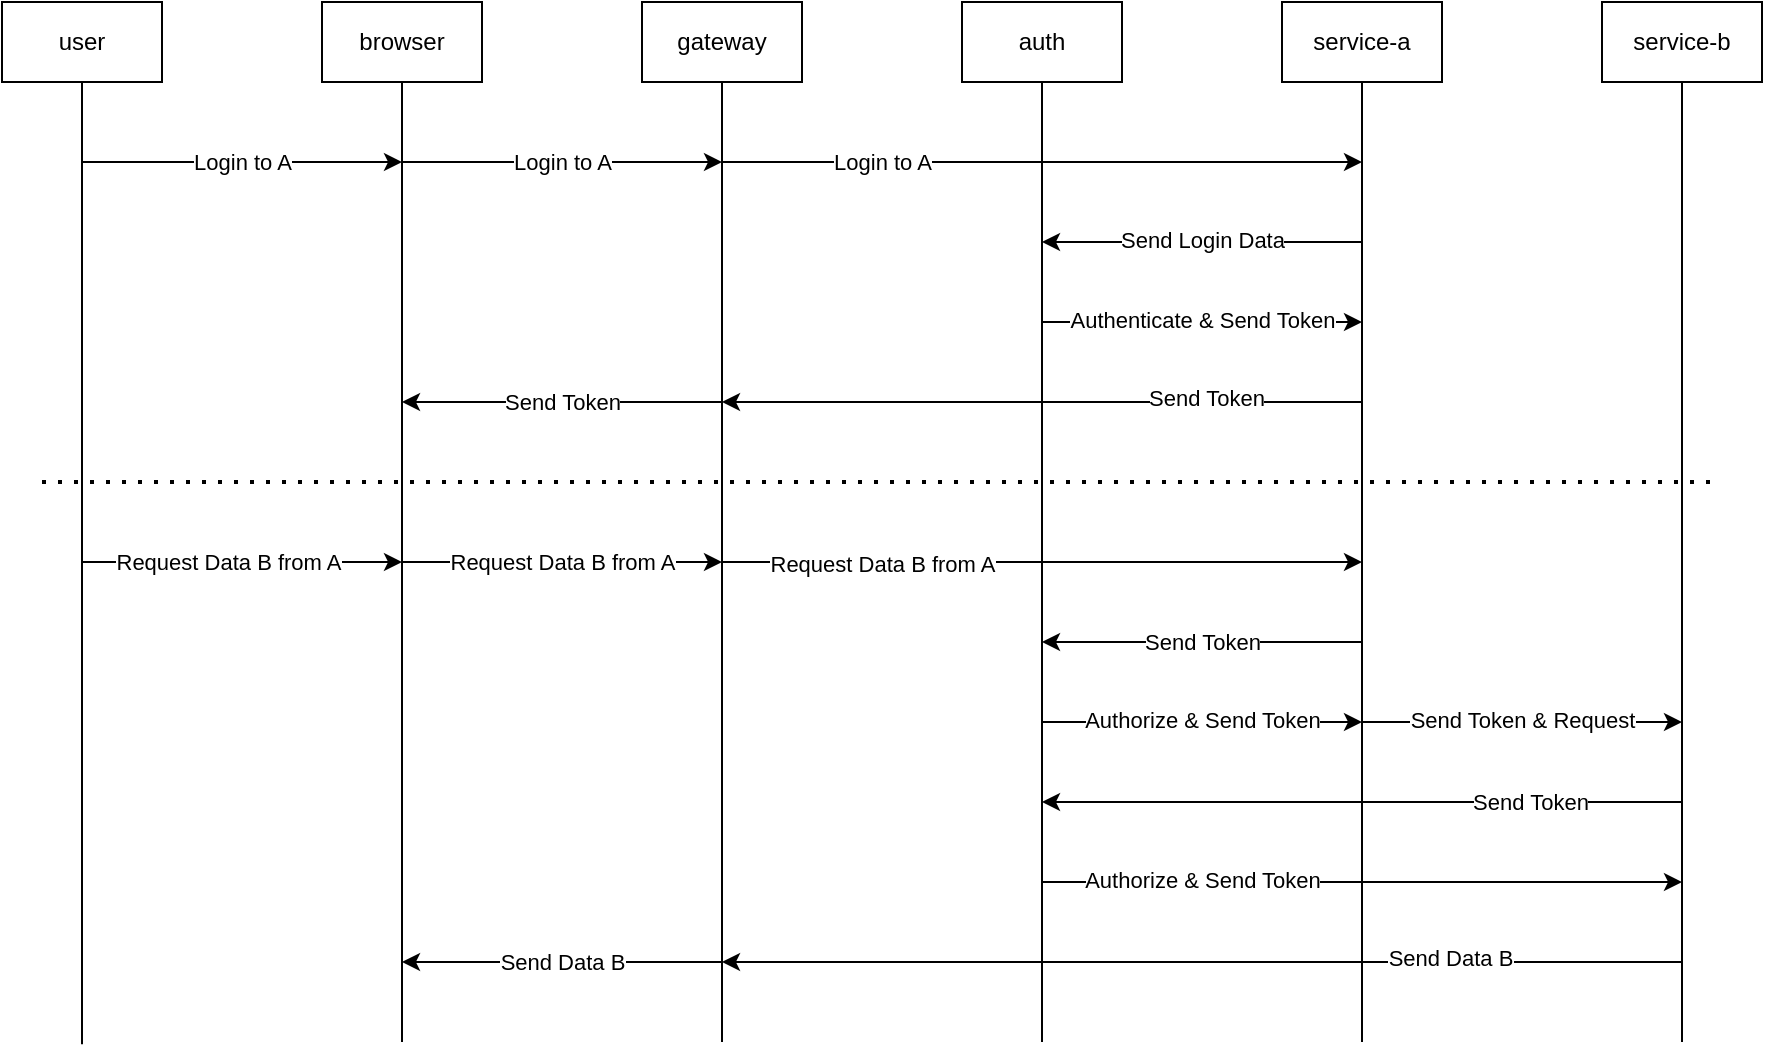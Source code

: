 <mxfile version="18.0.7" type="device" pages="2"><diagram id="MG3Sf8B4zYp-nJil35pv" name="sequence"><mxGraphModel dx="1293" dy="679" grid="1" gridSize="10" guides="1" tooltips="1" connect="1" arrows="1" fold="1" page="1" pageScale="1" pageWidth="850" pageHeight="1100" math="0" shadow="0"><root><mxCell id="0"/><mxCell id="1" parent="0"/><mxCell id="ORLqyrvSzpkLUZMvRtKj-1" value="user" style="rounded=0;whiteSpace=wrap;html=1;" vertex="1" parent="1"><mxGeometry y="120" width="80" height="40" as="geometry"/></mxCell><mxCell id="ORLqyrvSzpkLUZMvRtKj-2" value="browser" style="rounded=0;whiteSpace=wrap;html=1;" vertex="1" parent="1"><mxGeometry x="160" y="120" width="80" height="40" as="geometry"/></mxCell><mxCell id="ORLqyrvSzpkLUZMvRtKj-3" value="gateway" style="rounded=0;whiteSpace=wrap;html=1;" vertex="1" parent="1"><mxGeometry x="320" y="120" width="80" height="40" as="geometry"/></mxCell><mxCell id="ORLqyrvSzpkLUZMvRtKj-4" value="service-a" style="rounded=0;whiteSpace=wrap;html=1;" vertex="1" parent="1"><mxGeometry x="640" y="120" width="80" height="40" as="geometry"/></mxCell><mxCell id="ORLqyrvSzpkLUZMvRtKj-5" value="auth" style="rounded=0;whiteSpace=wrap;html=1;" vertex="1" parent="1"><mxGeometry x="480" y="120" width="80" height="40" as="geometry"/></mxCell><mxCell id="ORLqyrvSzpkLUZMvRtKj-6" value="service-b" style="rounded=0;whiteSpace=wrap;html=1;" vertex="1" parent="1"><mxGeometry x="800" y="120" width="80" height="40" as="geometry"/></mxCell><mxCell id="ORLqyrvSzpkLUZMvRtKj-8" value="" style="endArrow=none;html=1;rounded=0;entryX=0.5;entryY=1;entryDx=0;entryDy=0;" edge="1" parent="1" target="ORLqyrvSzpkLUZMvRtKj-1"><mxGeometry width="50" height="50" relative="1" as="geometry"><mxPoint x="40" y="641.176" as="sourcePoint"/><mxPoint x="450" y="390" as="targetPoint"/></mxGeometry></mxCell><mxCell id="ORLqyrvSzpkLUZMvRtKj-9" value="" style="endArrow=none;html=1;rounded=0;entryX=0.5;entryY=1;entryDx=0;entryDy=0;" edge="1" parent="1" target="ORLqyrvSzpkLUZMvRtKj-2"><mxGeometry width="50" height="50" relative="1" as="geometry"><mxPoint x="200" y="640" as="sourcePoint"/><mxPoint x="230" y="180" as="targetPoint"/></mxGeometry></mxCell><mxCell id="ORLqyrvSzpkLUZMvRtKj-10" value="" style="endArrow=none;html=1;rounded=0;entryX=0.5;entryY=1;entryDx=0;entryDy=0;" edge="1" parent="1" target="ORLqyrvSzpkLUZMvRtKj-3"><mxGeometry width="50" height="50" relative="1" as="geometry"><mxPoint x="360" y="640" as="sourcePoint"/><mxPoint x="390" y="170" as="targetPoint"/></mxGeometry></mxCell><mxCell id="ORLqyrvSzpkLUZMvRtKj-11" value="" style="endArrow=none;html=1;rounded=0;entryX=0.5;entryY=1;entryDx=0;entryDy=0;" edge="1" parent="1" target="ORLqyrvSzpkLUZMvRtKj-5"><mxGeometry width="50" height="50" relative="1" as="geometry"><mxPoint x="520" y="640" as="sourcePoint"/><mxPoint x="580" y="190" as="targetPoint"/></mxGeometry></mxCell><mxCell id="ORLqyrvSzpkLUZMvRtKj-12" value="" style="endArrow=none;html=1;rounded=0;entryX=0.5;entryY=1;entryDx=0;entryDy=0;" edge="1" parent="1" target="ORLqyrvSzpkLUZMvRtKj-4"><mxGeometry width="50" height="50" relative="1" as="geometry"><mxPoint x="680" y="640" as="sourcePoint"/><mxPoint x="720" y="200" as="targetPoint"/></mxGeometry></mxCell><mxCell id="ORLqyrvSzpkLUZMvRtKj-13" value="" style="endArrow=none;html=1;rounded=0;entryX=0.5;entryY=1;entryDx=0;entryDy=0;" edge="1" parent="1" target="ORLqyrvSzpkLUZMvRtKj-6"><mxGeometry width="50" height="50" relative="1" as="geometry"><mxPoint x="840" y="640" as="sourcePoint"/><mxPoint x="790" y="200" as="targetPoint"/></mxGeometry></mxCell><mxCell id="ORLqyrvSzpkLUZMvRtKj-14" value="" style="endArrow=classic;html=1;rounded=0;" edge="1" parent="1"><mxGeometry width="50" height="50" relative="1" as="geometry"><mxPoint x="200" y="200" as="sourcePoint"/><mxPoint x="360" y="200" as="targetPoint"/></mxGeometry></mxCell><mxCell id="ORLqyrvSzpkLUZMvRtKj-15" value="Login to A" style="edgeLabel;html=1;align=center;verticalAlign=middle;resizable=0;points=[];" vertex="1" connectable="0" parent="ORLqyrvSzpkLUZMvRtKj-14"><mxGeometry x="0.138" relative="1" as="geometry"><mxPoint x="-11" as="offset"/></mxGeometry></mxCell><mxCell id="ORLqyrvSzpkLUZMvRtKj-16" value="" style="endArrow=classic;html=1;rounded=0;" edge="1" parent="1"><mxGeometry width="50" height="50" relative="1" as="geometry"><mxPoint x="360" y="200" as="sourcePoint"/><mxPoint x="680" y="200" as="targetPoint"/></mxGeometry></mxCell><mxCell id="ORLqyrvSzpkLUZMvRtKj-18" value="Login to A" style="edgeLabel;html=1;align=center;verticalAlign=middle;resizable=0;points=[];" vertex="1" connectable="0" parent="ORLqyrvSzpkLUZMvRtKj-16"><mxGeometry x="-0.718" relative="1" as="geometry"><mxPoint x="35" as="offset"/></mxGeometry></mxCell><mxCell id="ORLqyrvSzpkLUZMvRtKj-19" value="" style="endArrow=classic;html=1;rounded=0;" edge="1" parent="1"><mxGeometry width="50" height="50" relative="1" as="geometry"><mxPoint x="680" y="240" as="sourcePoint"/><mxPoint x="520" y="240" as="targetPoint"/></mxGeometry></mxCell><mxCell id="ORLqyrvSzpkLUZMvRtKj-20" value="Send Login Data" style="edgeLabel;html=1;align=center;verticalAlign=middle;resizable=0;points=[];" vertex="1" connectable="0" parent="ORLqyrvSzpkLUZMvRtKj-19"><mxGeometry x="-0.175" y="-1" relative="1" as="geometry"><mxPoint x="-14" as="offset"/></mxGeometry></mxCell><mxCell id="ORLqyrvSzpkLUZMvRtKj-21" value="" style="endArrow=classic;html=1;rounded=0;" edge="1" parent="1"><mxGeometry width="50" height="50" relative="1" as="geometry"><mxPoint x="520" y="280" as="sourcePoint"/><mxPoint x="680" y="280" as="targetPoint"/></mxGeometry></mxCell><mxCell id="ORLqyrvSzpkLUZMvRtKj-22" value="Authenticate &amp;amp; Send Token" style="edgeLabel;html=1;align=center;verticalAlign=middle;resizable=0;points=[];" vertex="1" connectable="0" parent="ORLqyrvSzpkLUZMvRtKj-21"><mxGeometry x="-0.112" y="1" relative="1" as="geometry"><mxPoint x="9" as="offset"/></mxGeometry></mxCell><mxCell id="ORLqyrvSzpkLUZMvRtKj-23" value="" style="endArrow=classic;html=1;rounded=0;" edge="1" parent="1"><mxGeometry width="50" height="50" relative="1" as="geometry"><mxPoint x="680" y="320" as="sourcePoint"/><mxPoint x="360" y="320" as="targetPoint"/></mxGeometry></mxCell><mxCell id="ORLqyrvSzpkLUZMvRtKj-24" value="Send Token" style="edgeLabel;html=1;align=center;verticalAlign=middle;resizable=0;points=[];" vertex="1" connectable="0" parent="ORLqyrvSzpkLUZMvRtKj-23"><mxGeometry x="-0.514" y="-2" relative="1" as="geometry"><mxPoint as="offset"/></mxGeometry></mxCell><mxCell id="ORLqyrvSzpkLUZMvRtKj-25" value="" style="endArrow=classic;html=1;rounded=0;" edge="1" parent="1"><mxGeometry width="50" height="50" relative="1" as="geometry"><mxPoint x="360" y="320" as="sourcePoint"/><mxPoint x="200" y="320" as="targetPoint"/></mxGeometry></mxCell><mxCell id="ORLqyrvSzpkLUZMvRtKj-26" value="Send Token" style="edgeLabel;html=1;align=center;verticalAlign=middle;resizable=0;points=[];" vertex="1" connectable="0" parent="ORLqyrvSzpkLUZMvRtKj-25"><mxGeometry x="-0.123" relative="1" as="geometry"><mxPoint x="-10" as="offset"/></mxGeometry></mxCell><mxCell id="ORLqyrvSzpkLUZMvRtKj-27" value="" style="endArrow=classic;html=1;rounded=0;" edge="1" parent="1"><mxGeometry width="50" height="50" relative="1" as="geometry"><mxPoint x="40" y="200" as="sourcePoint"/><mxPoint x="200" y="200" as="targetPoint"/></mxGeometry></mxCell><mxCell id="ORLqyrvSzpkLUZMvRtKj-29" value="Login to A" style="edgeLabel;html=1;align=center;verticalAlign=middle;resizable=0;points=[];" vertex="1" connectable="0" parent="ORLqyrvSzpkLUZMvRtKj-27"><mxGeometry x="-0.09" relative="1" as="geometry"><mxPoint x="7" as="offset"/></mxGeometry></mxCell><mxCell id="ORLqyrvSzpkLUZMvRtKj-30" value="" style="endArrow=classic;html=1;rounded=0;" edge="1" parent="1"><mxGeometry width="50" height="50" relative="1" as="geometry"><mxPoint x="40" y="400" as="sourcePoint"/><mxPoint x="200" y="400" as="targetPoint"/></mxGeometry></mxCell><mxCell id="ORLqyrvSzpkLUZMvRtKj-34" value="Request Data B from A" style="edgeLabel;html=1;align=center;verticalAlign=middle;resizable=0;points=[];" vertex="1" connectable="0" parent="ORLqyrvSzpkLUZMvRtKj-30"><mxGeometry x="-0.09" relative="1" as="geometry"><mxPoint as="offset"/></mxGeometry></mxCell><mxCell id="ORLqyrvSzpkLUZMvRtKj-32" value="" style="endArrow=classic;html=1;rounded=0;" edge="1" parent="1"><mxGeometry width="50" height="50" relative="1" as="geometry"><mxPoint x="200" y="400" as="sourcePoint"/><mxPoint x="360" y="400" as="targetPoint"/></mxGeometry></mxCell><mxCell id="ORLqyrvSzpkLUZMvRtKj-35" value="Request Data B from A" style="edgeLabel;html=1;align=center;verticalAlign=middle;resizable=0;points=[];" vertex="1" connectable="0" parent="ORLqyrvSzpkLUZMvRtKj-32"><mxGeometry x="0.102" relative="1" as="geometry"><mxPoint x="-8" as="offset"/></mxGeometry></mxCell><mxCell id="ORLqyrvSzpkLUZMvRtKj-33" value="" style="endArrow=classic;html=1;rounded=0;" edge="1" parent="1"><mxGeometry width="50" height="50" relative="1" as="geometry"><mxPoint x="360" y="400" as="sourcePoint"/><mxPoint x="680" y="400" as="targetPoint"/></mxGeometry></mxCell><mxCell id="ORLqyrvSzpkLUZMvRtKj-36" value="Request Data B from A" style="edgeLabel;html=1;align=center;verticalAlign=middle;resizable=0;points=[];" vertex="1" connectable="0" parent="ORLqyrvSzpkLUZMvRtKj-33"><mxGeometry x="-0.541" y="-1" relative="1" as="geometry"><mxPoint x="6" as="offset"/></mxGeometry></mxCell><mxCell id="ORLqyrvSzpkLUZMvRtKj-37" value="" style="endArrow=classic;html=1;rounded=0;" edge="1" parent="1"><mxGeometry width="50" height="50" relative="1" as="geometry"><mxPoint x="680" y="440" as="sourcePoint"/><mxPoint x="520" y="440" as="targetPoint"/></mxGeometry></mxCell><mxCell id="ORLqyrvSzpkLUZMvRtKj-38" value="Send Token" style="edgeLabel;html=1;align=center;verticalAlign=middle;resizable=0;points=[];" vertex="1" connectable="0" parent="ORLqyrvSzpkLUZMvRtKj-37"><mxGeometry x="0.09" relative="1" as="geometry"><mxPoint x="7" as="offset"/></mxGeometry></mxCell><mxCell id="ORLqyrvSzpkLUZMvRtKj-39" value="" style="endArrow=classic;html=1;rounded=0;" edge="1" parent="1"><mxGeometry width="50" height="50" relative="1" as="geometry"><mxPoint x="520" y="480" as="sourcePoint"/><mxPoint x="680" y="480" as="targetPoint"/></mxGeometry></mxCell><mxCell id="ORLqyrvSzpkLUZMvRtKj-40" value="Authorize &amp;amp; Send Token" style="edgeLabel;html=1;align=center;verticalAlign=middle;resizable=0;points=[];" vertex="1" connectable="0" parent="ORLqyrvSzpkLUZMvRtKj-39"><mxGeometry x="-0.112" y="1" relative="1" as="geometry"><mxPoint x="9" as="offset"/></mxGeometry></mxCell><mxCell id="ORLqyrvSzpkLUZMvRtKj-41" value="" style="endArrow=classic;html=1;rounded=0;" edge="1" parent="1"><mxGeometry width="50" height="50" relative="1" as="geometry"><mxPoint x="680" y="480" as="sourcePoint"/><mxPoint x="840" y="480" as="targetPoint"/></mxGeometry></mxCell><mxCell id="ORLqyrvSzpkLUZMvRtKj-42" value="Send Token &amp;amp; Request" style="edgeLabel;html=1;align=center;verticalAlign=middle;resizable=0;points=[];" vertex="1" connectable="0" parent="ORLqyrvSzpkLUZMvRtKj-41"><mxGeometry x="-0.112" y="1" relative="1" as="geometry"><mxPoint x="9" as="offset"/></mxGeometry></mxCell><mxCell id="ORLqyrvSzpkLUZMvRtKj-43" value="" style="endArrow=classic;html=1;rounded=0;" edge="1" parent="1"><mxGeometry width="50" height="50" relative="1" as="geometry"><mxPoint x="840" y="520" as="sourcePoint"/><mxPoint x="520" y="520" as="targetPoint"/></mxGeometry></mxCell><mxCell id="ORLqyrvSzpkLUZMvRtKj-44" value="Send Token" style="edgeLabel;html=1;align=center;verticalAlign=middle;resizable=0;points=[];" vertex="1" connectable="0" parent="ORLqyrvSzpkLUZMvRtKj-43"><mxGeometry x="-0.525" relative="1" as="geometry"><mxPoint as="offset"/></mxGeometry></mxCell><mxCell id="ORLqyrvSzpkLUZMvRtKj-45" value="" style="endArrow=classic;html=1;rounded=0;" edge="1" parent="1"><mxGeometry width="50" height="50" relative="1" as="geometry"><mxPoint x="520" y="560" as="sourcePoint"/><mxPoint x="840" y="560" as="targetPoint"/></mxGeometry></mxCell><mxCell id="ORLqyrvSzpkLUZMvRtKj-46" value="Authorize &amp;amp; Send Token" style="edgeLabel;html=1;align=center;verticalAlign=middle;resizable=0;points=[];" vertex="1" connectable="0" parent="ORLqyrvSzpkLUZMvRtKj-45"><mxGeometry x="-0.112" y="1" relative="1" as="geometry"><mxPoint x="-62" as="offset"/></mxGeometry></mxCell><mxCell id="ORLqyrvSzpkLUZMvRtKj-47" value="" style="endArrow=classic;html=1;rounded=0;" edge="1" parent="1"><mxGeometry width="50" height="50" relative="1" as="geometry"><mxPoint x="840" y="600" as="sourcePoint"/><mxPoint x="360" y="600" as="targetPoint"/></mxGeometry></mxCell><mxCell id="ORLqyrvSzpkLUZMvRtKj-48" value="Send Data B" style="edgeLabel;html=1;align=center;verticalAlign=middle;resizable=0;points=[];" vertex="1" connectable="0" parent="ORLqyrvSzpkLUZMvRtKj-47"><mxGeometry x="-0.514" y="-2" relative="1" as="geometry"><mxPoint as="offset"/></mxGeometry></mxCell><mxCell id="ORLqyrvSzpkLUZMvRtKj-49" value="" style="endArrow=classic;html=1;rounded=0;" edge="1" parent="1"><mxGeometry width="50" height="50" relative="1" as="geometry"><mxPoint x="360" y="600" as="sourcePoint"/><mxPoint x="200" y="600" as="targetPoint"/></mxGeometry></mxCell><mxCell id="ORLqyrvSzpkLUZMvRtKj-50" value="Send Data B" style="edgeLabel;html=1;align=center;verticalAlign=middle;resizable=0;points=[];" vertex="1" connectable="0" parent="ORLqyrvSzpkLUZMvRtKj-49"><mxGeometry x="-0.123" relative="1" as="geometry"><mxPoint x="-10" as="offset"/></mxGeometry></mxCell><mxCell id="ORLqyrvSzpkLUZMvRtKj-51" value="" style="endArrow=none;dashed=1;html=1;dashPattern=1 3;strokeWidth=2;rounded=0;" edge="1" parent="1"><mxGeometry width="50" height="50" relative="1" as="geometry"><mxPoint x="20" y="360" as="sourcePoint"/><mxPoint x="860" y="360" as="targetPoint"/></mxGeometry></mxCell></root></mxGraphModel></diagram><diagram id="vdn2EPMDifV9QNwn-0kK" name="architecture"><mxGraphModel dx="769" dy="404" grid="1" gridSize="10" guides="1" tooltips="1" connect="1" arrows="1" fold="1" page="1" pageScale="1" pageWidth="850" pageHeight="1100" math="0" shadow="0"><root><mxCell id="0"/><mxCell id="1" parent="0"/><mxCell id="Za_KP19G90d-mhpdR5fT-1" value="B DB" style="shape=cylinder3;whiteSpace=wrap;html=1;boundedLbl=1;backgroundOutline=1;size=15;" vertex="1" parent="1"><mxGeometry x="530" y="280" width="60" height="60" as="geometry"/></mxCell><mxCell id="Za_KP19G90d-mhpdR5fT-2" value="A DB" style="shape=cylinder3;whiteSpace=wrap;html=1;boundedLbl=1;backgroundOutline=1;size=15;" vertex="1" parent="1"><mxGeometry x="290" y="280" width="60" height="60" as="geometry"/></mxCell><mxCell id="Za_KP19G90d-mhpdR5fT-10" style="edgeStyle=none;rounded=0;orthogonalLoop=1;jettySize=auto;html=1;entryX=0.5;entryY=0;entryDx=0;entryDy=0;" edge="1" parent="1" source="Za_KP19G90d-mhpdR5fT-3" target="Za_KP19G90d-mhpdR5fT-4"><mxGeometry relative="1" as="geometry"/></mxCell><mxCell id="Za_KP19G90d-mhpdR5fT-11" style="edgeStyle=none;rounded=0;orthogonalLoop=1;jettySize=auto;html=1;entryX=0.5;entryY=0;entryDx=0;entryDy=0;" edge="1" parent="1" source="Za_KP19G90d-mhpdR5fT-3" target="Za_KP19G90d-mhpdR5fT-5"><mxGeometry relative="1" as="geometry"/></mxCell><mxCell id="Za_KP19G90d-mhpdR5fT-18" style="edgeStyle=none;rounded=0;orthogonalLoop=1;jettySize=auto;html=1;" edge="1" parent="1" source="Za_KP19G90d-mhpdR5fT-3" target="Za_KP19G90d-mhpdR5fT-14"><mxGeometry relative="1" as="geometry"/></mxCell><mxCell id="Za_KP19G90d-mhpdR5fT-3" value="Gateway" style="rounded=0;whiteSpace=wrap;html=1;" vertex="1" parent="1"><mxGeometry x="400" y="120" width="80" height="40" as="geometry"/></mxCell><mxCell id="Za_KP19G90d-mhpdR5fT-12" style="edgeStyle=none;rounded=0;orthogonalLoop=1;jettySize=auto;html=1;entryX=0.5;entryY=0;entryDx=0;entryDy=0;entryPerimeter=0;" edge="1" parent="1" source="Za_KP19G90d-mhpdR5fT-4" target="Za_KP19G90d-mhpdR5fT-2"><mxGeometry relative="1" as="geometry"/></mxCell><mxCell id="Za_KP19G90d-mhpdR5fT-4" value="Service A" style="rounded=0;whiteSpace=wrap;html=1;" vertex="1" parent="1"><mxGeometry x="280" y="200" width="80" height="40" as="geometry"/></mxCell><mxCell id="Za_KP19G90d-mhpdR5fT-13" style="edgeStyle=none;rounded=0;orthogonalLoop=1;jettySize=auto;html=1;entryX=0.5;entryY=0;entryDx=0;entryDy=0;entryPerimeter=0;" edge="1" parent="1" source="Za_KP19G90d-mhpdR5fT-5" target="Za_KP19G90d-mhpdR5fT-1"><mxGeometry relative="1" as="geometry"/></mxCell><mxCell id="Za_KP19G90d-mhpdR5fT-5" value="Service B" style="rounded=0;whiteSpace=wrap;html=1;" vertex="1" parent="1"><mxGeometry x="520" y="200" width="80" height="40" as="geometry"/></mxCell><mxCell id="Za_KP19G90d-mhpdR5fT-19" style="edgeStyle=none;rounded=0;orthogonalLoop=1;jettySize=auto;html=1;entryX=0.855;entryY=0;entryDx=0;entryDy=4.35;entryPerimeter=0;" edge="1" parent="1" source="Za_KP19G90d-mhpdR5fT-14" target="Za_KP19G90d-mhpdR5fT-2"><mxGeometry relative="1" as="geometry"/></mxCell><mxCell id="Za_KP19G90d-mhpdR5fT-20" style="edgeStyle=none;rounded=0;orthogonalLoop=1;jettySize=auto;html=1;entryX=0.145;entryY=0;entryDx=0;entryDy=4.35;entryPerimeter=0;" edge="1" parent="1" source="Za_KP19G90d-mhpdR5fT-14" target="Za_KP19G90d-mhpdR5fT-1"><mxGeometry relative="1" as="geometry"/></mxCell><mxCell id="Za_KP19G90d-mhpdR5fT-14" value="Auth" style="rounded=0;whiteSpace=wrap;html=1;" vertex="1" parent="1"><mxGeometry x="400" y="200" width="80" height="40" as="geometry"/></mxCell><mxCell id="Za_KP19G90d-mhpdR5fT-16" value="" style="endArrow=classic;startArrow=classic;html=1;rounded=0;entryX=0;entryY=0.5;entryDx=0;entryDy=0;exitX=1;exitY=0.5;exitDx=0;exitDy=0;" edge="1" parent="1" source="Za_KP19G90d-mhpdR5fT-14" target="Za_KP19G90d-mhpdR5fT-5"><mxGeometry width="50" height="50" relative="1" as="geometry"><mxPoint x="490" y="290" as="sourcePoint"/><mxPoint x="540" y="240" as="targetPoint"/></mxGeometry></mxCell><mxCell id="Za_KP19G90d-mhpdR5fT-17" value="" style="endArrow=classic;startArrow=classic;html=1;rounded=0;entryX=0;entryY=0.5;entryDx=0;entryDy=0;exitX=1;exitY=0.5;exitDx=0;exitDy=0;" edge="1" parent="1" source="Za_KP19G90d-mhpdR5fT-4" target="Za_KP19G90d-mhpdR5fT-14"><mxGeometry width="50" height="50" relative="1" as="geometry"><mxPoint x="490" y="230" as="sourcePoint"/><mxPoint x="530" y="230" as="targetPoint"/></mxGeometry></mxCell></root></mxGraphModel></diagram></mxfile>
